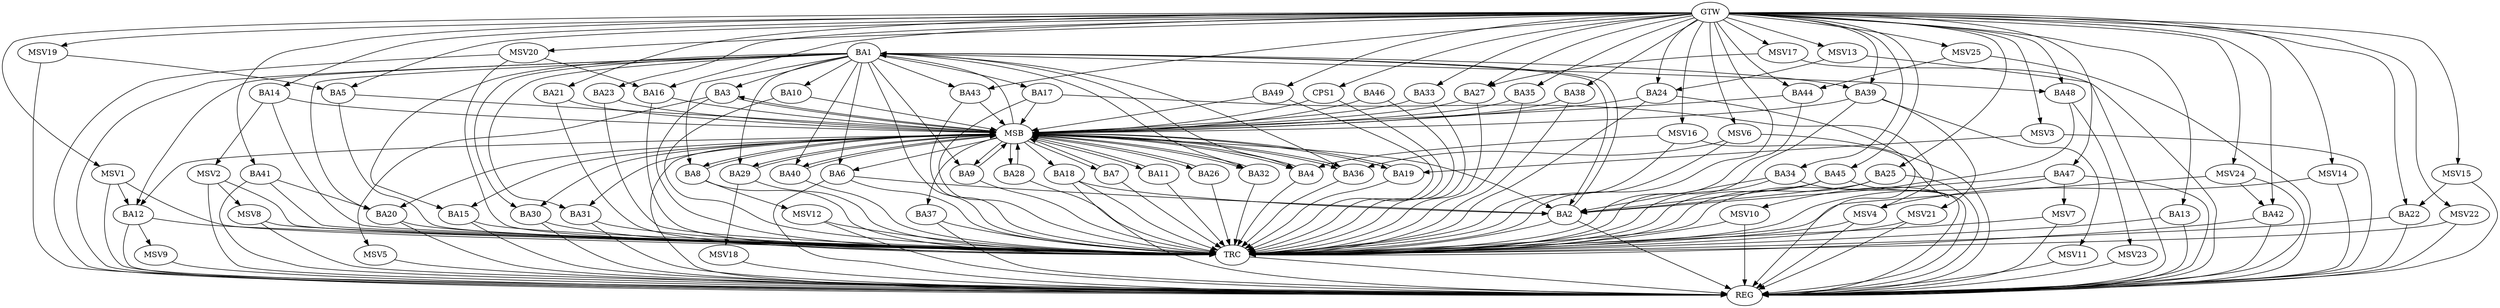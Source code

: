 strict digraph G {
  BA1 [ label="BA1" ];
  BA2 [ label="BA2" ];
  BA3 [ label="BA3" ];
  BA4 [ label="BA4" ];
  BA5 [ label="BA5" ];
  BA6 [ label="BA6" ];
  BA7 [ label="BA7" ];
  BA8 [ label="BA8" ];
  BA9 [ label="BA9" ];
  BA10 [ label="BA10" ];
  BA11 [ label="BA11" ];
  BA12 [ label="BA12" ];
  BA13 [ label="BA13" ];
  BA14 [ label="BA14" ];
  BA15 [ label="BA15" ];
  BA16 [ label="BA16" ];
  BA17 [ label="BA17" ];
  BA18 [ label="BA18" ];
  BA19 [ label="BA19" ];
  BA20 [ label="BA20" ];
  BA21 [ label="BA21" ];
  BA22 [ label="BA22" ];
  BA23 [ label="BA23" ];
  BA24 [ label="BA24" ];
  BA25 [ label="BA25" ];
  BA26 [ label="BA26" ];
  BA27 [ label="BA27" ];
  BA28 [ label="BA28" ];
  BA29 [ label="BA29" ];
  BA30 [ label="BA30" ];
  BA31 [ label="BA31" ];
  BA32 [ label="BA32" ];
  BA33 [ label="BA33" ];
  BA34 [ label="BA34" ];
  BA35 [ label="BA35" ];
  BA36 [ label="BA36" ];
  BA37 [ label="BA37" ];
  BA38 [ label="BA38" ];
  BA39 [ label="BA39" ];
  BA40 [ label="BA40" ];
  BA41 [ label="BA41" ];
  BA42 [ label="BA42" ];
  BA43 [ label="BA43" ];
  BA44 [ label="BA44" ];
  BA45 [ label="BA45" ];
  BA46 [ label="BA46" ];
  BA47 [ label="BA47" ];
  BA48 [ label="BA48" ];
  BA49 [ label="BA49" ];
  CPS1 [ label="CPS1" ];
  GTW [ label="GTW" ];
  REG [ label="REG" ];
  MSB [ label="MSB" ];
  TRC [ label="TRC" ];
  MSV1 [ label="MSV1" ];
  MSV2 [ label="MSV2" ];
  MSV3 [ label="MSV3" ];
  MSV4 [ label="MSV4" ];
  MSV5 [ label="MSV5" ];
  MSV6 [ label="MSV6" ];
  MSV7 [ label="MSV7" ];
  MSV8 [ label="MSV8" ];
  MSV9 [ label="MSV9" ];
  MSV10 [ label="MSV10" ];
  MSV11 [ label="MSV11" ];
  MSV12 [ label="MSV12" ];
  MSV13 [ label="MSV13" ];
  MSV14 [ label="MSV14" ];
  MSV15 [ label="MSV15" ];
  MSV16 [ label="MSV16" ];
  MSV17 [ label="MSV17" ];
  MSV18 [ label="MSV18" ];
  MSV19 [ label="MSV19" ];
  MSV20 [ label="MSV20" ];
  MSV21 [ label="MSV21" ];
  MSV22 [ label="MSV22" ];
  MSV23 [ label="MSV23" ];
  MSV24 [ label="MSV24" ];
  MSV25 [ label="MSV25" ];
  BA1 -> BA2;
  BA2 -> BA1;
  BA6 -> BA2;
  BA18 -> BA2;
  BA25 -> BA2;
  BA34 -> BA2;
  BA41 -> BA20;
  BA45 -> BA2;
  BA47 -> BA2;
  GTW -> BA5;
  GTW -> BA13;
  GTW -> BA14;
  GTW -> BA16;
  GTW -> BA21;
  GTW -> BA22;
  GTW -> BA23;
  GTW -> BA24;
  GTW -> BA25;
  GTW -> BA27;
  GTW -> BA33;
  GTW -> BA34;
  GTW -> BA35;
  GTW -> BA38;
  GTW -> BA39;
  GTW -> BA41;
  GTW -> BA42;
  GTW -> BA43;
  GTW -> BA44;
  GTW -> BA45;
  GTW -> BA47;
  GTW -> BA48;
  GTW -> BA49;
  GTW -> CPS1;
  BA1 -> REG;
  BA2 -> REG;
  BA6 -> REG;
  BA12 -> REG;
  BA13 -> REG;
  BA15 -> REG;
  BA18 -> REG;
  BA20 -> REG;
  BA22 -> REG;
  BA25 -> REG;
  BA30 -> REG;
  BA31 -> REG;
  BA34 -> REG;
  BA37 -> REG;
  BA41 -> REG;
  BA42 -> REG;
  BA45 -> REG;
  BA47 -> REG;
  BA3 -> MSB;
  MSB -> BA2;
  MSB -> REG;
  BA4 -> MSB;
  BA5 -> MSB;
  BA7 -> MSB;
  MSB -> BA1;
  BA8 -> MSB;
  BA9 -> MSB;
  MSB -> BA3;
  BA10 -> MSB;
  BA11 -> MSB;
  BA14 -> MSB;
  BA16 -> MSB;
  MSB -> BA7;
  BA17 -> MSB;
  MSB -> BA8;
  BA19 -> MSB;
  MSB -> BA11;
  BA21 -> MSB;
  MSB -> BA9;
  BA23 -> MSB;
  BA24 -> MSB;
  BA26 -> MSB;
  MSB -> BA19;
  BA27 -> MSB;
  MSB -> BA6;
  BA28 -> MSB;
  BA29 -> MSB;
  BA32 -> MSB;
  BA33 -> MSB;
  BA35 -> MSB;
  BA36 -> MSB;
  MSB -> BA31;
  BA38 -> MSB;
  BA39 -> MSB;
  MSB -> BA30;
  BA40 -> MSB;
  MSB -> BA12;
  BA43 -> MSB;
  BA44 -> MSB;
  MSB -> BA15;
  BA46 -> MSB;
  MSB -> BA36;
  BA49 -> MSB;
  MSB -> BA40;
  CPS1 -> MSB;
  MSB -> BA37;
  MSB -> BA18;
  MSB -> BA20;
  MSB -> BA26;
  MSB -> BA32;
  MSB -> BA29;
  MSB -> BA4;
  MSB -> BA28;
  BA1 -> TRC;
  BA2 -> TRC;
  BA3 -> TRC;
  BA4 -> TRC;
  BA5 -> TRC;
  BA6 -> TRC;
  BA7 -> TRC;
  BA8 -> TRC;
  BA9 -> TRC;
  BA10 -> TRC;
  BA11 -> TRC;
  BA12 -> TRC;
  BA13 -> TRC;
  BA14 -> TRC;
  BA15 -> TRC;
  BA16 -> TRC;
  BA17 -> TRC;
  BA18 -> TRC;
  BA19 -> TRC;
  BA20 -> TRC;
  BA21 -> TRC;
  BA22 -> TRC;
  BA23 -> TRC;
  BA24 -> TRC;
  BA25 -> TRC;
  BA26 -> TRC;
  BA27 -> TRC;
  BA28 -> TRC;
  BA29 -> TRC;
  BA30 -> TRC;
  BA31 -> TRC;
  BA32 -> TRC;
  BA33 -> TRC;
  BA34 -> TRC;
  BA35 -> TRC;
  BA36 -> TRC;
  BA37 -> TRC;
  BA38 -> TRC;
  BA39 -> TRC;
  BA40 -> TRC;
  BA41 -> TRC;
  BA42 -> TRC;
  BA43 -> TRC;
  BA44 -> TRC;
  BA45 -> TRC;
  BA46 -> TRC;
  BA47 -> TRC;
  BA48 -> TRC;
  BA49 -> TRC;
  CPS1 -> TRC;
  GTW -> TRC;
  TRC -> REG;
  BA1 -> BA6;
  BA1 -> BA20;
  BA1 -> BA43;
  BA1 -> BA9;
  BA1 -> BA10;
  BA1 -> BA12;
  BA1 -> BA4;
  BA1 -> BA15;
  BA1 -> BA32;
  BA1 -> BA30;
  BA1 -> BA36;
  BA1 -> BA31;
  BA1 -> BA40;
  BA1 -> BA48;
  BA1 -> BA17;
  BA1 -> BA3;
  BA1 -> BA29;
  BA1 -> BA8;
  BA1 -> BA39;
  MSV1 -> BA12;
  GTW -> MSV1;
  MSV1 -> REG;
  MSV1 -> TRC;
  BA14 -> MSV2;
  MSV2 -> REG;
  MSV2 -> TRC;
  MSV3 -> BA19;
  GTW -> MSV3;
  MSV3 -> REG;
  BA17 -> MSV4;
  MSV4 -> REG;
  MSV4 -> TRC;
  BA3 -> MSV5;
  MSV5 -> REG;
  MSV6 -> BA36;
  GTW -> MSV6;
  MSV6 -> REG;
  MSV6 -> TRC;
  BA47 -> MSV7;
  MSV7 -> REG;
  MSV7 -> TRC;
  MSV2 -> MSV8;
  MSV8 -> REG;
  MSV8 -> TRC;
  BA12 -> MSV9;
  MSV9 -> REG;
  BA24 -> MSV10;
  MSV10 -> REG;
  MSV10 -> TRC;
  BA39 -> MSV11;
  MSV11 -> REG;
  BA8 -> MSV12;
  MSV12 -> REG;
  MSV12 -> TRC;
  MSV13 -> BA24;
  GTW -> MSV13;
  MSV13 -> REG;
  MSV14 -> MSV4;
  GTW -> MSV14;
  MSV14 -> REG;
  MSV15 -> BA22;
  GTW -> MSV15;
  MSV15 -> REG;
  MSV16 -> BA4;
  GTW -> MSV16;
  MSV16 -> REG;
  MSV16 -> TRC;
  MSV17 -> BA27;
  GTW -> MSV17;
  MSV17 -> REG;
  BA29 -> MSV18;
  MSV18 -> REG;
  MSV19 -> BA5;
  GTW -> MSV19;
  MSV19 -> REG;
  MSV20 -> BA16;
  GTW -> MSV20;
  MSV20 -> REG;
  MSV20 -> TRC;
  BA39 -> MSV21;
  MSV21 -> REG;
  MSV21 -> TRC;
  GTW -> MSV22;
  MSV22 -> REG;
  MSV22 -> TRC;
  BA48 -> MSV23;
  MSV23 -> REG;
  MSV24 -> BA42;
  GTW -> MSV24;
  MSV24 -> REG;
  MSV24 -> TRC;
  MSV25 -> BA44;
  GTW -> MSV25;
  MSV25 -> REG;
}
